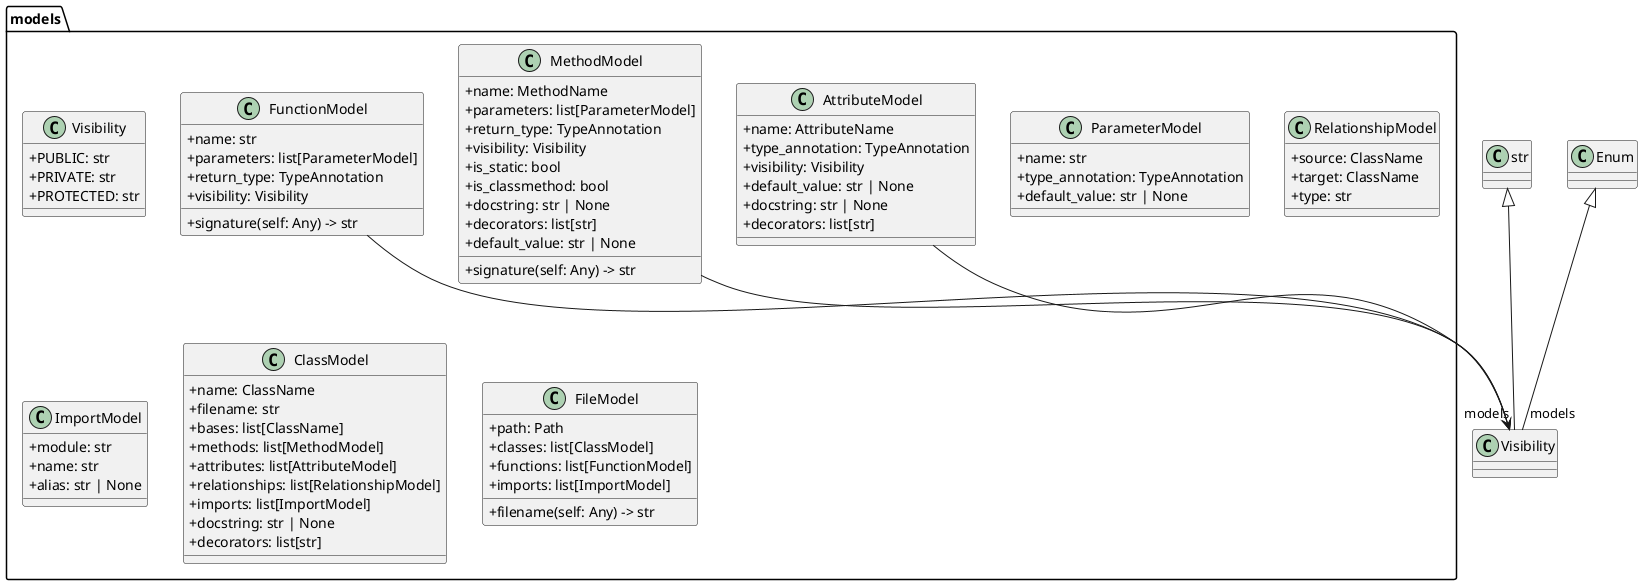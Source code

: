 @startuml
skinparam classAttributeIconSize 0

package "models" {
  class Visibility {
    +PUBLIC: str
    +PRIVATE: str
    +PROTECTED: str
  }
  class ParameterModel {
    +name: str
    +type_annotation: TypeAnnotation
    +default_value: str | None
  }
  class AttributeModel {
    +name: AttributeName
    +type_annotation: TypeAnnotation
    +visibility: Visibility
    +default_value: str | None
    +docstring: str | None
    +decorators: list[str]
  }
  class MethodModel {
    +name: MethodName
    +parameters: list[ParameterModel]
    +return_type: TypeAnnotation
    +visibility: Visibility
    +is_static: bool
    +is_classmethod: bool
    +docstring: str | None
    +decorators: list[str]
    +default_value: str | None
    +signature(self: Any) -> str
  }
  class RelationshipModel {
    +source: ClassName
    +target: ClassName
    +type: str
  }
  class ImportModel {
    +module: str
    +name: str
    +alias: str | None
  }
  class ClassModel {
    +name: ClassName
    +filename: str
    +bases: list[ClassName]
    +methods: list[MethodModel]
    +attributes: list[AttributeModel]
    +relationships: list[RelationshipModel]
    +imports: list[ImportModel]
    +docstring: str | None
    +decorators: list[str]
  }
  class FunctionModel {
    +name: str
    +parameters: list[ParameterModel]
    +return_type: TypeAnnotation
    +visibility: Visibility
    +signature(self: Any) -> str
  }
  class FileModel {
    +path: Path
    +classes: list[ClassModel]
    +functions: list[FunctionModel]
    +imports: list[ImportModel]
    +filename(self: Any) -> str
  }
}

' Relationships
str <|-- "models".Visibility
Enum <|-- "models".Visibility
AttributeModel --> Visibility
MethodModel --> Visibility
FunctionModel --> Visibility
@enduml